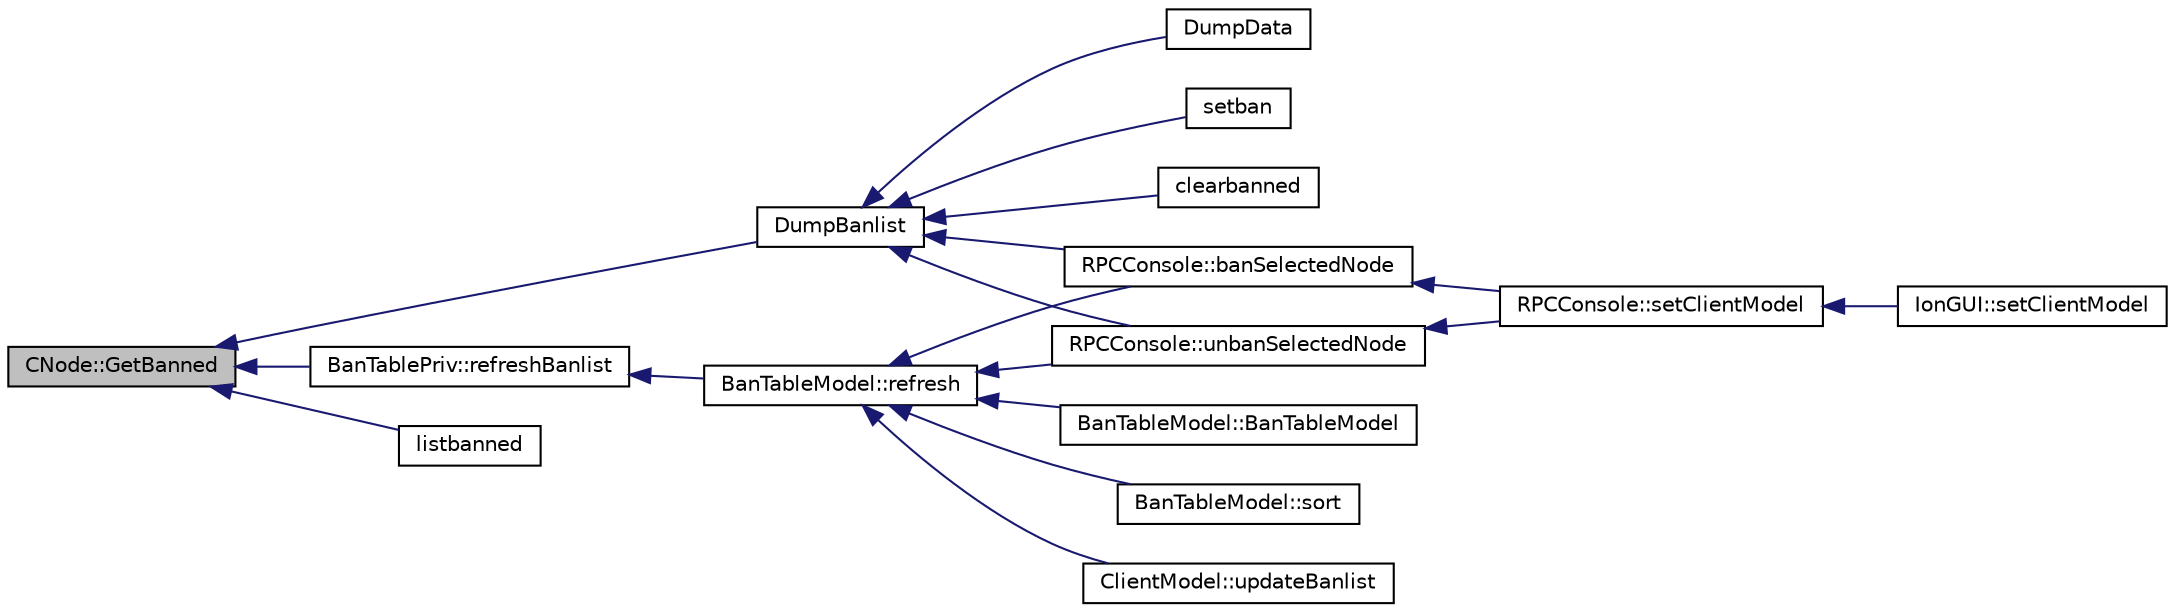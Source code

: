 digraph "CNode::GetBanned"
{
  edge [fontname="Helvetica",fontsize="10",labelfontname="Helvetica",labelfontsize="10"];
  node [fontname="Helvetica",fontsize="10",shape=record];
  rankdir="LR";
  Node77 [label="CNode::GetBanned",height=0.2,width=0.4,color="black", fillcolor="grey75", style="filled", fontcolor="black"];
  Node77 -> Node78 [dir="back",color="midnightblue",fontsize="10",style="solid",fontname="Helvetica"];
  Node78 [label="DumpBanlist",height=0.2,width=0.4,color="black", fillcolor="white", style="filled",URL="$d7/d97/net_8h.html#af593c31ddb8a6d2f3c6faf63c28b5aa9"];
  Node78 -> Node79 [dir="back",color="midnightblue",fontsize="10",style="solid",fontname="Helvetica"];
  Node79 [label="DumpData",height=0.2,width=0.4,color="black", fillcolor="white", style="filled",URL="$dd/d84/net_8cpp.html#a88d718bd281a8150c9bb2d8c1e8e0a09"];
  Node78 -> Node80 [dir="back",color="midnightblue",fontsize="10",style="solid",fontname="Helvetica"];
  Node80 [label="RPCConsole::banSelectedNode",height=0.2,width=0.4,color="black", fillcolor="white", style="filled",URL="$d7/de8/class_r_p_c_console.html#aacaf485583b6342c5e1877e7582f95c5",tooltip="Ban a selected node on the Peers tab. "];
  Node80 -> Node81 [dir="back",color="midnightblue",fontsize="10",style="solid",fontname="Helvetica"];
  Node81 [label="RPCConsole::setClientModel",height=0.2,width=0.4,color="black", fillcolor="white", style="filled",URL="$d7/de8/class_r_p_c_console.html#a355349a33664a07628e9ca22a60f5fa7"];
  Node81 -> Node82 [dir="back",color="midnightblue",fontsize="10",style="solid",fontname="Helvetica"];
  Node82 [label="IonGUI::setClientModel",height=0.2,width=0.4,color="black", fillcolor="white", style="filled",URL="$dc/d0b/class_ion_g_u_i.html#aee0c583c834ce4f4c598c29db83b0680",tooltip="Set the client model. "];
  Node78 -> Node83 [dir="back",color="midnightblue",fontsize="10",style="solid",fontname="Helvetica"];
  Node83 [label="RPCConsole::unbanSelectedNode",height=0.2,width=0.4,color="black", fillcolor="white", style="filled",URL="$d7/de8/class_r_p_c_console.html#a9a974887c33bf1d4b25eb6aeea002941",tooltip="Unban a selected node on the Bans tab. "];
  Node83 -> Node81 [dir="back",color="midnightblue",fontsize="10",style="solid",fontname="Helvetica"];
  Node78 -> Node84 [dir="back",color="midnightblue",fontsize="10",style="solid",fontname="Helvetica"];
  Node84 [label="setban",height=0.2,width=0.4,color="black", fillcolor="white", style="filled",URL="$df/dab/rpcnet_8cpp.html#a4691c5765507f04c86e42e8df1e5c047"];
  Node78 -> Node85 [dir="back",color="midnightblue",fontsize="10",style="solid",fontname="Helvetica"];
  Node85 [label="clearbanned",height=0.2,width=0.4,color="black", fillcolor="white", style="filled",URL="$df/dab/rpcnet_8cpp.html#a6bc0a8efe17b841bb486d49037dda28c"];
  Node77 -> Node86 [dir="back",color="midnightblue",fontsize="10",style="solid",fontname="Helvetica"];
  Node86 [label="BanTablePriv::refreshBanlist",height=0.2,width=0.4,color="black", fillcolor="white", style="filled",URL="$d6/d05/class_ban_table_priv.html#a36dc74cf3d2a45de4c0e55aa79e64c98",tooltip="Pull a full list of banned nodes from CNode into our cache. "];
  Node86 -> Node87 [dir="back",color="midnightblue",fontsize="10",style="solid",fontname="Helvetica"];
  Node87 [label="BanTableModel::refresh",height=0.2,width=0.4,color="black", fillcolor="white", style="filled",URL="$d7/d4f/class_ban_table_model.html#a15107160d33bbf2635b9460cb07f9661"];
  Node87 -> Node88 [dir="back",color="midnightblue",fontsize="10",style="solid",fontname="Helvetica"];
  Node88 [label="BanTableModel::BanTableModel",height=0.2,width=0.4,color="black", fillcolor="white", style="filled",URL="$d7/d4f/class_ban_table_model.html#a71bce2e55cc2b80f0eb7b50c99d5fc98"];
  Node87 -> Node89 [dir="back",color="midnightblue",fontsize="10",style="solid",fontname="Helvetica"];
  Node89 [label="BanTableModel::sort",height=0.2,width=0.4,color="black", fillcolor="white", style="filled",URL="$d7/d4f/class_ban_table_model.html#a93f90c58936fe32fe1c14788e024d0b6"];
  Node87 -> Node90 [dir="back",color="midnightblue",fontsize="10",style="solid",fontname="Helvetica"];
  Node90 [label="ClientModel::updateBanlist",height=0.2,width=0.4,color="black", fillcolor="white", style="filled",URL="$df/d25/class_client_model.html#a0950c13c4be7800fb0b7821586ccbd13"];
  Node87 -> Node80 [dir="back",color="midnightblue",fontsize="10",style="solid",fontname="Helvetica"];
  Node87 -> Node83 [dir="back",color="midnightblue",fontsize="10",style="solid",fontname="Helvetica"];
  Node77 -> Node91 [dir="back",color="midnightblue",fontsize="10",style="solid",fontname="Helvetica"];
  Node91 [label="listbanned",height=0.2,width=0.4,color="black", fillcolor="white", style="filled",URL="$df/dab/rpcnet_8cpp.html#a0796beed22bc93604f7f08a50074e618"];
}
